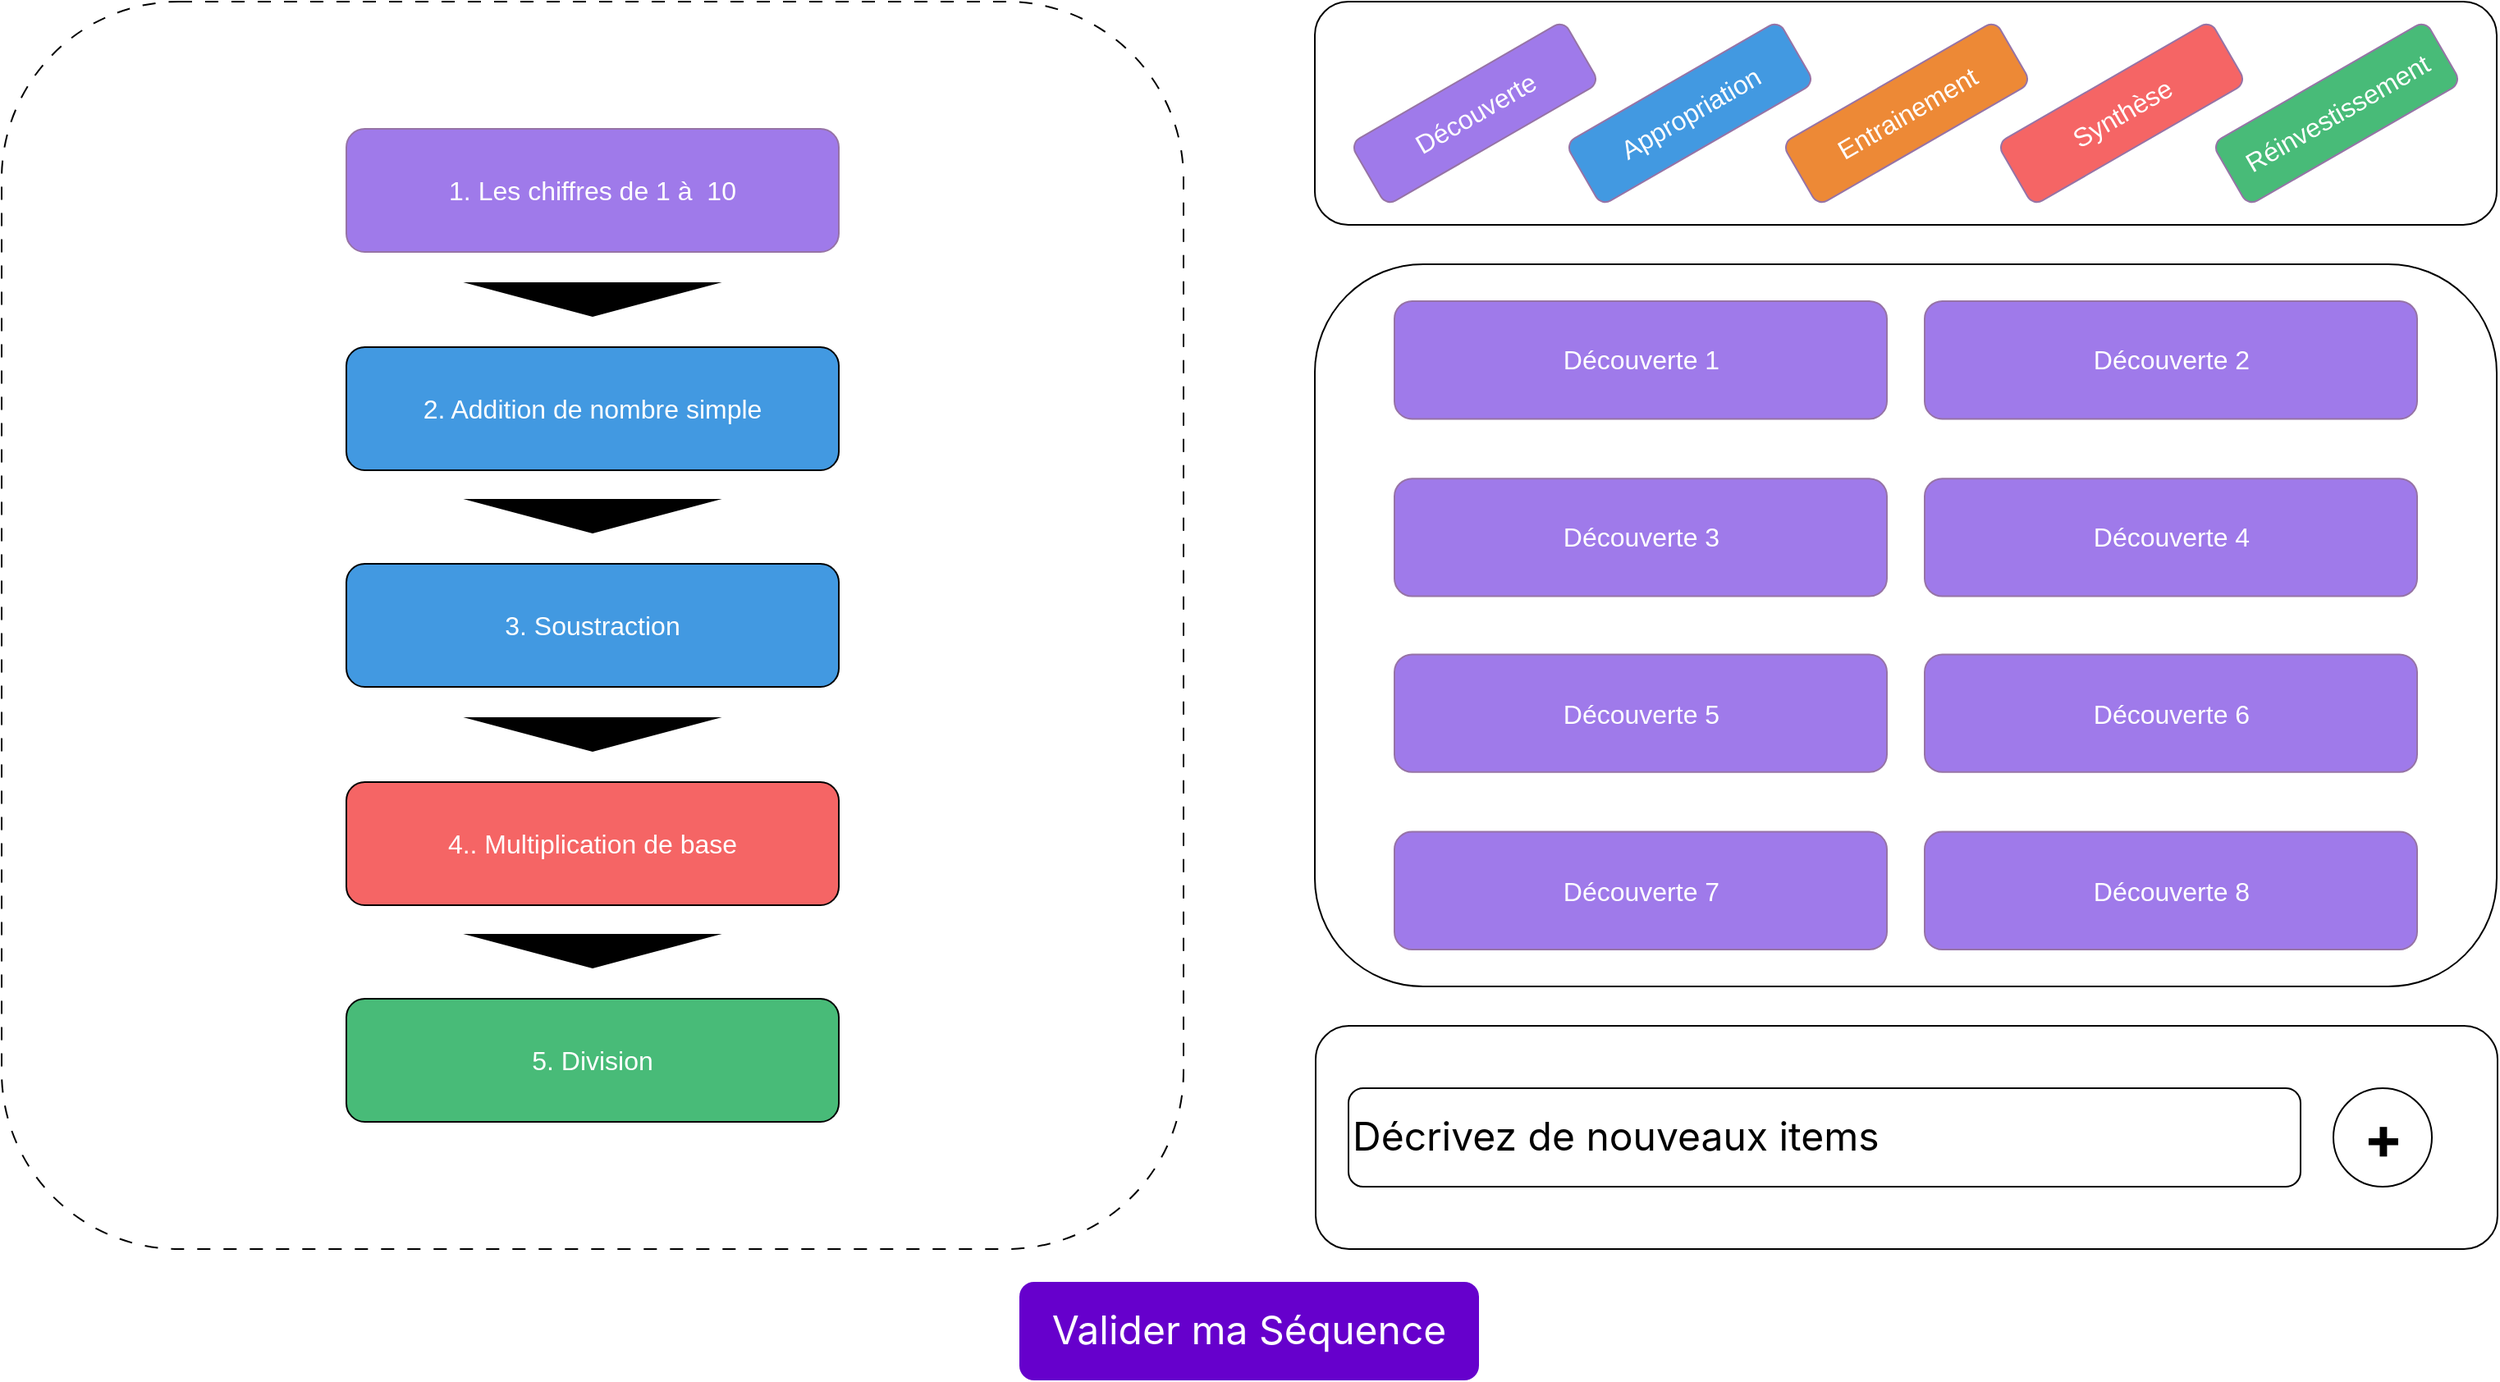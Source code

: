 <mxfile>
    <diagram id="TOWjJS8hTvwT4ymddpuu" name="Page-1">
        <mxGraphModel dx="1978" dy="1254" grid="1" gridSize="10" guides="1" tooltips="1" connect="1" arrows="1" fold="1" page="1" pageScale="1" pageWidth="1600" pageHeight="900" math="0" shadow="0">
            <root>
                <mxCell id="0"/>
                <mxCell id="1" parent="0"/>
                <object label="" name="SequenceRefine" id="186">
                    <mxCell style="group" vertex="1" connectable="0" parent="1">
                        <mxGeometry x="40" y="40" width="1520.5" height="840" as="geometry"/>
                    </mxCell>
                </object>
                <object label="" name="SequencePannel" id="124">
                    <mxCell style="group" vertex="1" connectable="0" parent="186">
                        <mxGeometry width="720" height="760" as="geometry"/>
                    </mxCell>
                </object>
                <mxCell id="86" value="" style="rounded=1;whiteSpace=wrap;html=1;dashed=1;dashPattern=8 8;fillColor=none;" vertex="1" parent="124">
                    <mxGeometry width="720" height="760" as="geometry"/>
                </mxCell>
                <object label="" name="InteractiveSequence" id="123">
                    <mxCell style="group" vertex="1" connectable="0" parent="124">
                        <mxGeometry x="210" y="77.5" width="300" height="605" as="geometry"/>
                    </mxCell>
                </object>
                <object label="1. Les chiffres de 1 à&amp;nbsp; 10" name="Step" id="108">
                    <mxCell style="rounded=1;whiteSpace=wrap;html=1;fontSize=16;fillColor=#9f7aea;strokeColor=#9673a6;fontColor=#FFFFFF;" vertex="1" parent="123">
                        <mxGeometry width="300" height="75" as="geometry"/>
                    </mxCell>
                </object>
                <object label="" name="ChevronDown" id="111">
                    <mxCell style="shape=offPageConnector;whiteSpace=wrap;html=1;fontSize=16;size=1;fillColor=#000000;" vertex="1" parent="123">
                        <mxGeometry x="75" y="94" width="150" height="20" as="geometry"/>
                    </mxCell>
                </object>
                <object label="2. Addition de nombre simple" name="Step" id="112">
                    <mxCell style="rounded=1;whiteSpace=wrap;html=1;fontSize=16;gradientColor=none;fillColor=#4299e1;fontColor=#FFFFFF;" vertex="1" parent="123">
                        <mxGeometry y="133" width="300" height="75" as="geometry"/>
                    </mxCell>
                </object>
                <object label="" name="ChevronDown" id="113">
                    <mxCell style="shape=offPageConnector;whiteSpace=wrap;html=1;fontSize=16;size=1;fillColor=#000000;" vertex="1" parent="123">
                        <mxGeometry x="75" y="359" width="150" height="20" as="geometry"/>
                    </mxCell>
                </object>
                <object label="4.. Multiplication de base" name="Step" id="114">
                    <mxCell style="rounded=1;whiteSpace=wrap;html=1;fontSize=16;fontColor=#FFFFFF;fillColor=#f56565;" vertex="1" parent="123">
                        <mxGeometry y="398" width="300" height="75" as="geometry"/>
                    </mxCell>
                </object>
                <object label="" name="ChevronDown" id="115">
                    <mxCell style="shape=offPageConnector;whiteSpace=wrap;html=1;fontSize=16;size=1;fillColor=#000000;" vertex="1" parent="123">
                        <mxGeometry x="75" y="491" width="150" height="20" as="geometry"/>
                    </mxCell>
                </object>
                <object label="5. Division" name="Step" id="116">
                    <mxCell style="rounded=1;whiteSpace=wrap;html=1;fontSize=16;labelBorderColor=none;fontColor=#FFFFFF;fillColor=#48bb78;" vertex="1" parent="123">
                        <mxGeometry y="530" width="300" height="75" as="geometry"/>
                    </mxCell>
                </object>
                <object label="" name="ChevronDown" id="119">
                    <mxCell style="shape=offPageConnector;whiteSpace=wrap;html=1;fontSize=16;size=1;fillColor=#000000;" vertex="1" parent="123">
                        <mxGeometry x="75" y="226" width="150" height="20" as="geometry"/>
                    </mxCell>
                </object>
                <object label="3. Soustraction" name="Step" id="120">
                    <mxCell style="rounded=1;whiteSpace=wrap;html=1;fontSize=16;fontColor=#FFFFFF;fillColor=#4299E1;" vertex="1" parent="123">
                        <mxGeometry y="265" width="300" height="75" as="geometry"/>
                    </mxCell>
                </object>
                <object label="" name="OptionPannel" id="184">
                    <mxCell style="group" vertex="1" connectable="0" parent="186">
                        <mxGeometry x="800" width="720.5" height="760" as="geometry"/>
                    </mxCell>
                </object>
                <object label="" name="Filter" id="168">
                    <mxCell style="group" vertex="1" connectable="0" parent="184">
                        <mxGeometry width="720" height="136" as="geometry"/>
                    </mxCell>
                </object>
                <mxCell id="87" value="" style="rounded=1;whiteSpace=wrap;html=1;fillColor=none;" vertex="1" parent="168">
                    <mxGeometry width="720" height="136" as="geometry"/>
                </mxCell>
                <object label="" name="OptionFilters" id="144">
                    <mxCell style="group" vertex="1" connectable="0" parent="168">
                        <mxGeometry x="20.048" y="16.1" width="679.904" height="103.8" as="geometry"/>
                    </mxCell>
                </object>
                <object label="Découverte" name="OptionFilter" id="137">
                    <mxCell style="rounded=1;whiteSpace=wrap;html=1;fontSize=16;fillColor=#9f7aea;strokeColor=#9673a6;fontColor=#FFFFFF;rotation=330;" vertex="1" parent="144">
                        <mxGeometry x="2.452" y="29.964" width="150" height="43.871" as="geometry"/>
                    </mxCell>
                </object>
                <object label="Appropriation" name="OptionFilter" id="139">
                    <mxCell style="rounded=1;whiteSpace=wrap;html=1;fontSize=16;fillColor=#4299e1;strokeColor=#9673a6;fontColor=#FFFFFF;rotation=330;" vertex="1" parent="144">
                        <mxGeometry x="133.452" y="29.964" width="150" height="43.871" as="geometry"/>
                    </mxCell>
                </object>
                <object label="Entrainement" name="OptionFilter" id="140">
                    <mxCell style="rounded=1;whiteSpace=wrap;html=1;fontSize=16;fillColor=#ed8936;strokeColor=#9673a6;fontColor=#FFFFFF;rotation=330;" vertex="1" parent="144">
                        <mxGeometry x="265.452" y="29.964" width="150" height="43.871" as="geometry"/>
                    </mxCell>
                </object>
                <object label="Synthèse" name="OptionFilter" id="141">
                    <mxCell style="rounded=1;whiteSpace=wrap;html=1;fontSize=16;fillColor=#f56565;strokeColor=#9673a6;fontColor=#FFFFFF;rotation=330;" vertex="1" parent="144">
                        <mxGeometry x="396.452" y="29.964" width="150" height="43.871" as="geometry"/>
                    </mxCell>
                </object>
                <object label="Réinvestissement" name="OptionFilter" id="142">
                    <mxCell style="rounded=1;whiteSpace=wrap;html=1;fontSize=16;fillColor=#48bb78;strokeColor=#9673a6;fontColor=#FFFFFF;rotation=330;" vertex="1" parent="144">
                        <mxGeometry x="527.452" y="29.964" width="150" height="43.871" as="geometry"/>
                    </mxCell>
                </object>
                <object label="" name="UpdateInput" id="169">
                    <mxCell style="group" vertex="1" connectable="0" parent="184">
                        <mxGeometry y="624" width="720.5" height="136" as="geometry"/>
                    </mxCell>
                </object>
                <mxCell id="170" value="" style="rounded=1;whiteSpace=wrap;html=1;fillColor=none;" vertex="1" parent="169">
                    <mxGeometry x="0.5" width="720" height="136" as="geometry"/>
                </mxCell>
                <object label="" name="SequenceEditInput" id="180">
                    <mxCell style="group;fontFamily=Inter;fontSource=https%3A%2F%2Ffonts.googleapis.com%2Fcss%3Ffamily%3DInter;" vertex="1" connectable="0" parent="169">
                        <mxGeometry x="20.5" y="28" width="680" height="80" as="geometry"/>
                    </mxCell>
                </object>
                <object label="Décrivez de nouveaux items" name="TextInput" id="181">
                    <mxCell style="rounded=1;whiteSpace=wrap;html=1;fontSize=24;align=left;fontFamily=Inter;fontSource=https%3A%2F%2Ffonts.googleapis.com%2Fcss%3Ffamily%3DInter;" vertex="1" parent="180">
                        <mxGeometry y="10" width="580" height="60" as="geometry"/>
                    </mxCell>
                </object>
                <object label="+" name="FileInput" id="182">
                    <mxCell style="ellipse;whiteSpace=wrap;html=1;aspect=fixed;fontSize=36;fontStyle=1;fontFamily=Inter;fontSource=https%3A%2F%2Ffonts.googleapis.com%2Fcss%3Ffamily%3DInter;" vertex="1" parent="180">
                        <mxGeometry x="600" y="10" width="60" height="60" as="geometry"/>
                    </mxCell>
                </object>
                <object label="" name="Options" id="179">
                    <mxCell style="group" vertex="1" connectable="0" parent="184">
                        <mxGeometry y="160" width="720" height="440" as="geometry"/>
                    </mxCell>
                </object>
                <mxCell id="160" value="" style="rounded=1;whiteSpace=wrap;html=1;fillColor=none;" vertex="1" parent="179">
                    <mxGeometry width="720" height="440" as="geometry"/>
                </mxCell>
                <object label="" id="178">
                    <mxCell style="group" vertex="1" connectable="0" parent="179">
                        <mxGeometry x="48.5" y="22.478" width="623" height="395.043" as="geometry"/>
                    </mxCell>
                </object>
                <object label="Découverte 1" name="StepOption" id="145">
                    <mxCell style="rounded=1;whiteSpace=wrap;html=1;fontSize=16;fillColor=#9f7aea;strokeColor=#9673a6;fontColor=#FFFFFF;flipV=0;" vertex="1" parent="178">
                        <mxGeometry width="300" height="71.739" as="geometry"/>
                    </mxCell>
                </object>
                <object label="Découverte 2" name="StepOption" id="146">
                    <mxCell style="rounded=1;whiteSpace=wrap;html=1;fontSize=16;fillColor=#9f7aea;strokeColor=#9673a6;fontColor=#FFFFFF;flipV=0;" vertex="1" parent="178">
                        <mxGeometry x="323" width="300" height="71.739" as="geometry"/>
                    </mxCell>
                </object>
                <object label="Découverte 3" name="StepOption" id="154">
                    <mxCell style="rounded=1;whiteSpace=wrap;html=1;fontSize=16;fillColor=#9f7aea;strokeColor=#9673a6;fontColor=#FFFFFF;flipV=0;" vertex="1" parent="178">
                        <mxGeometry y="108.087" width="300" height="71.739" as="geometry"/>
                    </mxCell>
                </object>
                <object label="Découverte 4" name="StepOption" id="155">
                    <mxCell style="rounded=1;whiteSpace=wrap;html=1;fontSize=16;fillColor=#9f7aea;strokeColor=#9673a6;fontColor=#FFFFFF;flipV=0;" vertex="1" parent="178">
                        <mxGeometry x="323" y="108.087" width="300" height="71.739" as="geometry"/>
                    </mxCell>
                </object>
                <object label="Découverte 5" name="StepOption" id="156">
                    <mxCell style="rounded=1;whiteSpace=wrap;html=1;fontSize=16;fillColor=#9f7aea;strokeColor=#9673a6;fontColor=#FFFFFF;flipV=0;" vertex="1" parent="178">
                        <mxGeometry y="215.217" width="300" height="71.739" as="geometry"/>
                    </mxCell>
                </object>
                <object label="Découverte 6" name="StepOption" id="157">
                    <mxCell style="rounded=1;whiteSpace=wrap;html=1;fontSize=16;fillColor=#9f7aea;strokeColor=#9673a6;fontColor=#FFFFFF;flipV=0;" vertex="1" parent="178">
                        <mxGeometry x="323" y="215.217" width="300" height="71.739" as="geometry"/>
                    </mxCell>
                </object>
                <object label="Découverte 7" name="StepOption" id="158">
                    <mxCell style="rounded=1;whiteSpace=wrap;html=1;fontSize=16;fillColor=#9f7aea;strokeColor=#9673a6;fontColor=#FFFFFF;flipV=0;" vertex="1" parent="178">
                        <mxGeometry y="323.304" width="300" height="71.739" as="geometry"/>
                    </mxCell>
                </object>
                <object label="Découverte 8" name="StepOption" id="159">
                    <mxCell style="rounded=1;whiteSpace=wrap;html=1;fontSize=16;fillColor=#9f7aea;strokeColor=#9673a6;fontColor=#FFFFFF;flipV=0;" vertex="1" parent="178">
                        <mxGeometry x="323" y="323.304" width="300" height="71.739" as="geometry"/>
                    </mxCell>
                </object>
                <object label="&lt;font color=&quot;#ffffff&quot;&gt;Valider ma Séquence&lt;/font&gt;" name="ValidateButton" id="185">
                    <mxCell style="rounded=1;html=1;fontSize=24;fillColor=#6600CC;strokeColor=none;fillStyle=solid;whiteSpace=wrap;fontFamily=Inter;fontSource=https%3A%2F%2Ffonts.googleapis.com%2Fcss%3Ffamily%3DInter;" vertex="1" parent="186">
                        <mxGeometry x="620" y="780" width="280" height="60" as="geometry"/>
                    </mxCell>
                </object>
            </root>
        </mxGraphModel>
    </diagram>
</mxfile>